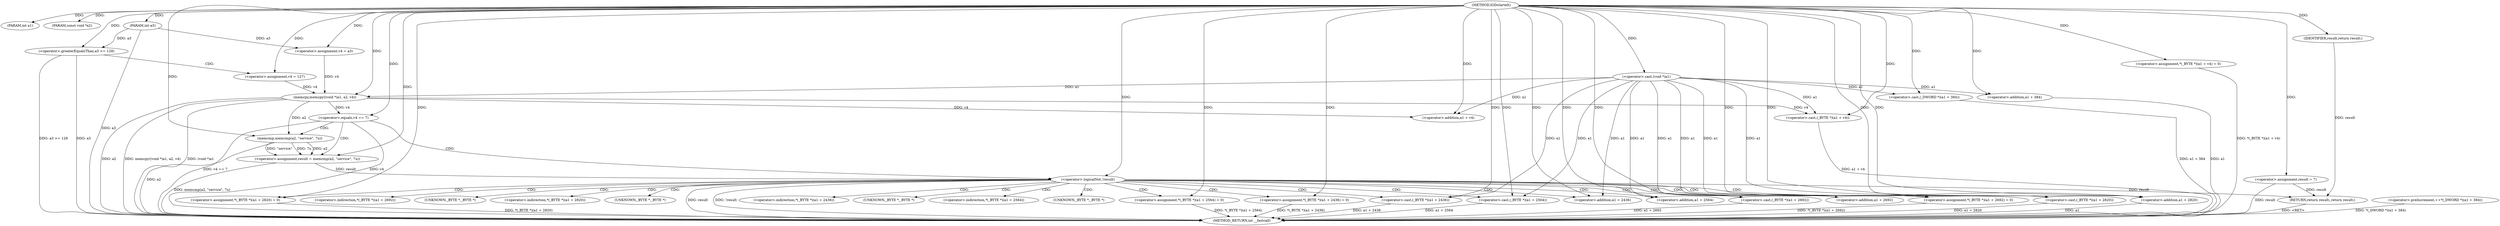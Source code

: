 digraph IGDstartelt {  
"1000103" [label = "(METHOD,IGDstartelt)" ]
"1000193" [label = "(METHOD_RETURN,int __fastcall)" ]
"1000104" [label = "(PARAM,int a1)" ]
"1000105" [label = "(PARAM,const void *a2)" ]
"1000106" [label = "(PARAM,int a3)" ]
"1000110" [label = "(<operator>.assignment,v4 = a3)" ]
"1000114" [label = "(<operator>.greaterEqualsThan,a3 >= 128)" ]
"1000117" [label = "(<operator>.assignment,v4 = 127)" ]
"1000120" [label = "(memcpy,memcpy((void *)a1, a2, v4))" ]
"1000121" [label = "(<operator>.cast,(void *)a1)" ]
"1000126" [label = "(<operator>.assignment,*(_BYTE *)(a1 + v4) = 0)" ]
"1000128" [label = "(<operator>.cast,(_BYTE *)(a1 + v4))" ]
"1000130" [label = "(<operator>.addition,a1 + v4)" ]
"1000134" [label = "(<operator>.preIncrement,++*(_DWORD *)(a1 + 384))" ]
"1000136" [label = "(<operator>.cast,(_DWORD *)(a1 + 384))" ]
"1000138" [label = "(<operator>.addition,a1 + 384)" ]
"1000141" [label = "(<operator>.assignment,result = 7)" ]
"1000145" [label = "(<operator>.equals,v4 == 7)" ]
"1000149" [label = "(<operator>.assignment,result = memcmp(a2, \"service\", 7u))" ]
"1000151" [label = "(memcmp,memcmp(a2, \"service\", 7u))" ]
"1000156" [label = "(<operator>.logicalNot,!result)" ]
"1000159" [label = "(<operator>.assignment,*(_BYTE *)(a1 + 2436) = 0)" ]
"1000161" [label = "(<operator>.cast,(_BYTE *)(a1 + 2436))" ]
"1000163" [label = "(<operator>.addition,a1 + 2436)" ]
"1000167" [label = "(<operator>.assignment,*(_BYTE *)(a1 + 2564) = 0)" ]
"1000169" [label = "(<operator>.cast,(_BYTE *)(a1 + 2564))" ]
"1000171" [label = "(<operator>.addition,a1 + 2564)" ]
"1000175" [label = "(<operator>.assignment,*(_BYTE *)(a1 + 2692) = 0)" ]
"1000177" [label = "(<operator>.cast,(_BYTE *)(a1 + 2692))" ]
"1000179" [label = "(<operator>.addition,a1 + 2692)" ]
"1000183" [label = "(<operator>.assignment,*(_BYTE *)(a1 + 2820) = 0)" ]
"1000185" [label = "(<operator>.cast,(_BYTE *)(a1 + 2820))" ]
"1000187" [label = "(<operator>.addition,a1 + 2820)" ]
"1000191" [label = "(RETURN,return result;,return result;)" ]
"1000192" [label = "(IDENTIFIER,result,return result;)" ]
"1000160" [label = "(<operator>.indirection,*(_BYTE *)(a1 + 2436))" ]
"1000162" [label = "(UNKNOWN,_BYTE *,_BYTE *)" ]
"1000168" [label = "(<operator>.indirection,*(_BYTE *)(a1 + 2564))" ]
"1000170" [label = "(UNKNOWN,_BYTE *,_BYTE *)" ]
"1000176" [label = "(<operator>.indirection,*(_BYTE *)(a1 + 2692))" ]
"1000178" [label = "(UNKNOWN,_BYTE *,_BYTE *)" ]
"1000184" [label = "(<operator>.indirection,*(_BYTE *)(a1 + 2820))" ]
"1000186" [label = "(UNKNOWN,_BYTE *,_BYTE *)" ]
  "1000191" -> "1000193"  [ label = "DDG: <RET>"] 
  "1000120" -> "1000193"  [ label = "DDG: a2"] 
  "1000156" -> "1000193"  [ label = "DDG: result"] 
  "1000114" -> "1000193"  [ label = "DDG: a3"] 
  "1000136" -> "1000193"  [ label = "DDG: a1 + 384"] 
  "1000156" -> "1000193"  [ label = "DDG: !result"] 
  "1000145" -> "1000193"  [ label = "DDG: v4 == 7"] 
  "1000159" -> "1000193"  [ label = "DDG: *(_BYTE *)(a1 + 2436)"] 
  "1000145" -> "1000193"  [ label = "DDG: v4"] 
  "1000120" -> "1000193"  [ label = "DDG: memcpy((void *)a1, a2, v4)"] 
  "1000138" -> "1000193"  [ label = "DDG: a1"] 
  "1000126" -> "1000193"  [ label = "DDG: *(_BYTE *)(a1 + v4)"] 
  "1000161" -> "1000193"  [ label = "DDG: a1 + 2436"] 
  "1000141" -> "1000193"  [ label = "DDG: result"] 
  "1000183" -> "1000193"  [ label = "DDG: *(_BYTE *)(a1 + 2820)"] 
  "1000151" -> "1000193"  [ label = "DDG: a2"] 
  "1000120" -> "1000193"  [ label = "DDG: (void *)a1"] 
  "1000128" -> "1000193"  [ label = "DDG: a1 + v4"] 
  "1000169" -> "1000193"  [ label = "DDG: a1 + 2564"] 
  "1000187" -> "1000193"  [ label = "DDG: a1"] 
  "1000134" -> "1000193"  [ label = "DDG: *(_DWORD *)(a1 + 384)"] 
  "1000185" -> "1000193"  [ label = "DDG: a1 + 2820"] 
  "1000114" -> "1000193"  [ label = "DDG: a3 >= 128"] 
  "1000175" -> "1000193"  [ label = "DDG: *(_BYTE *)(a1 + 2692)"] 
  "1000177" -> "1000193"  [ label = "DDG: a1 + 2692"] 
  "1000167" -> "1000193"  [ label = "DDG: *(_BYTE *)(a1 + 2564)"] 
  "1000149" -> "1000193"  [ label = "DDG: memcmp(a2, \"service\", 7u)"] 
  "1000106" -> "1000193"  [ label = "DDG: a3"] 
  "1000103" -> "1000104"  [ label = "DDG: "] 
  "1000103" -> "1000105"  [ label = "DDG: "] 
  "1000103" -> "1000106"  [ label = "DDG: "] 
  "1000106" -> "1000110"  [ label = "DDG: a3"] 
  "1000103" -> "1000110"  [ label = "DDG: "] 
  "1000106" -> "1000114"  [ label = "DDG: a3"] 
  "1000103" -> "1000114"  [ label = "DDG: "] 
  "1000103" -> "1000117"  [ label = "DDG: "] 
  "1000121" -> "1000120"  [ label = "DDG: a1"] 
  "1000103" -> "1000121"  [ label = "DDG: "] 
  "1000103" -> "1000120"  [ label = "DDG: "] 
  "1000117" -> "1000120"  [ label = "DDG: v4"] 
  "1000110" -> "1000120"  [ label = "DDG: v4"] 
  "1000103" -> "1000126"  [ label = "DDG: "] 
  "1000121" -> "1000128"  [ label = "DDG: a1"] 
  "1000103" -> "1000128"  [ label = "DDG: "] 
  "1000120" -> "1000128"  [ label = "DDG: v4"] 
  "1000121" -> "1000130"  [ label = "DDG: a1"] 
  "1000103" -> "1000130"  [ label = "DDG: "] 
  "1000120" -> "1000130"  [ label = "DDG: v4"] 
  "1000103" -> "1000136"  [ label = "DDG: "] 
  "1000121" -> "1000136"  [ label = "DDG: a1"] 
  "1000103" -> "1000138"  [ label = "DDG: "] 
  "1000121" -> "1000138"  [ label = "DDG: a1"] 
  "1000103" -> "1000141"  [ label = "DDG: "] 
  "1000103" -> "1000145"  [ label = "DDG: "] 
  "1000120" -> "1000145"  [ label = "DDG: v4"] 
  "1000151" -> "1000149"  [ label = "DDG: a2"] 
  "1000151" -> "1000149"  [ label = "DDG: \"service\""] 
  "1000151" -> "1000149"  [ label = "DDG: 7u"] 
  "1000103" -> "1000149"  [ label = "DDG: "] 
  "1000120" -> "1000151"  [ label = "DDG: a2"] 
  "1000103" -> "1000151"  [ label = "DDG: "] 
  "1000149" -> "1000156"  [ label = "DDG: result"] 
  "1000103" -> "1000156"  [ label = "DDG: "] 
  "1000103" -> "1000159"  [ label = "DDG: "] 
  "1000103" -> "1000161"  [ label = "DDG: "] 
  "1000121" -> "1000161"  [ label = "DDG: a1"] 
  "1000103" -> "1000163"  [ label = "DDG: "] 
  "1000121" -> "1000163"  [ label = "DDG: a1"] 
  "1000103" -> "1000167"  [ label = "DDG: "] 
  "1000103" -> "1000169"  [ label = "DDG: "] 
  "1000121" -> "1000169"  [ label = "DDG: a1"] 
  "1000103" -> "1000171"  [ label = "DDG: "] 
  "1000121" -> "1000171"  [ label = "DDG: a1"] 
  "1000103" -> "1000175"  [ label = "DDG: "] 
  "1000103" -> "1000177"  [ label = "DDG: "] 
  "1000121" -> "1000177"  [ label = "DDG: a1"] 
  "1000103" -> "1000179"  [ label = "DDG: "] 
  "1000121" -> "1000179"  [ label = "DDG: a1"] 
  "1000103" -> "1000183"  [ label = "DDG: "] 
  "1000103" -> "1000185"  [ label = "DDG: "] 
  "1000121" -> "1000185"  [ label = "DDG: a1"] 
  "1000103" -> "1000187"  [ label = "DDG: "] 
  "1000121" -> "1000187"  [ label = "DDG: a1"] 
  "1000192" -> "1000191"  [ label = "DDG: result"] 
  "1000141" -> "1000191"  [ label = "DDG: result"] 
  "1000156" -> "1000191"  [ label = "DDG: result"] 
  "1000103" -> "1000192"  [ label = "DDG: "] 
  "1000114" -> "1000117"  [ label = "CDG: "] 
  "1000145" -> "1000156"  [ label = "CDG: "] 
  "1000145" -> "1000151"  [ label = "CDG: "] 
  "1000145" -> "1000149"  [ label = "CDG: "] 
  "1000156" -> "1000176"  [ label = "CDG: "] 
  "1000156" -> "1000175"  [ label = "CDG: "] 
  "1000156" -> "1000171"  [ label = "CDG: "] 
  "1000156" -> "1000170"  [ label = "CDG: "] 
  "1000156" -> "1000169"  [ label = "CDG: "] 
  "1000156" -> "1000168"  [ label = "CDG: "] 
  "1000156" -> "1000167"  [ label = "CDG: "] 
  "1000156" -> "1000163"  [ label = "CDG: "] 
  "1000156" -> "1000162"  [ label = "CDG: "] 
  "1000156" -> "1000161"  [ label = "CDG: "] 
  "1000156" -> "1000187"  [ label = "CDG: "] 
  "1000156" -> "1000186"  [ label = "CDG: "] 
  "1000156" -> "1000185"  [ label = "CDG: "] 
  "1000156" -> "1000184"  [ label = "CDG: "] 
  "1000156" -> "1000183"  [ label = "CDG: "] 
  "1000156" -> "1000179"  [ label = "CDG: "] 
  "1000156" -> "1000178"  [ label = "CDG: "] 
  "1000156" -> "1000177"  [ label = "CDG: "] 
  "1000156" -> "1000160"  [ label = "CDG: "] 
  "1000156" -> "1000159"  [ label = "CDG: "] 
}
